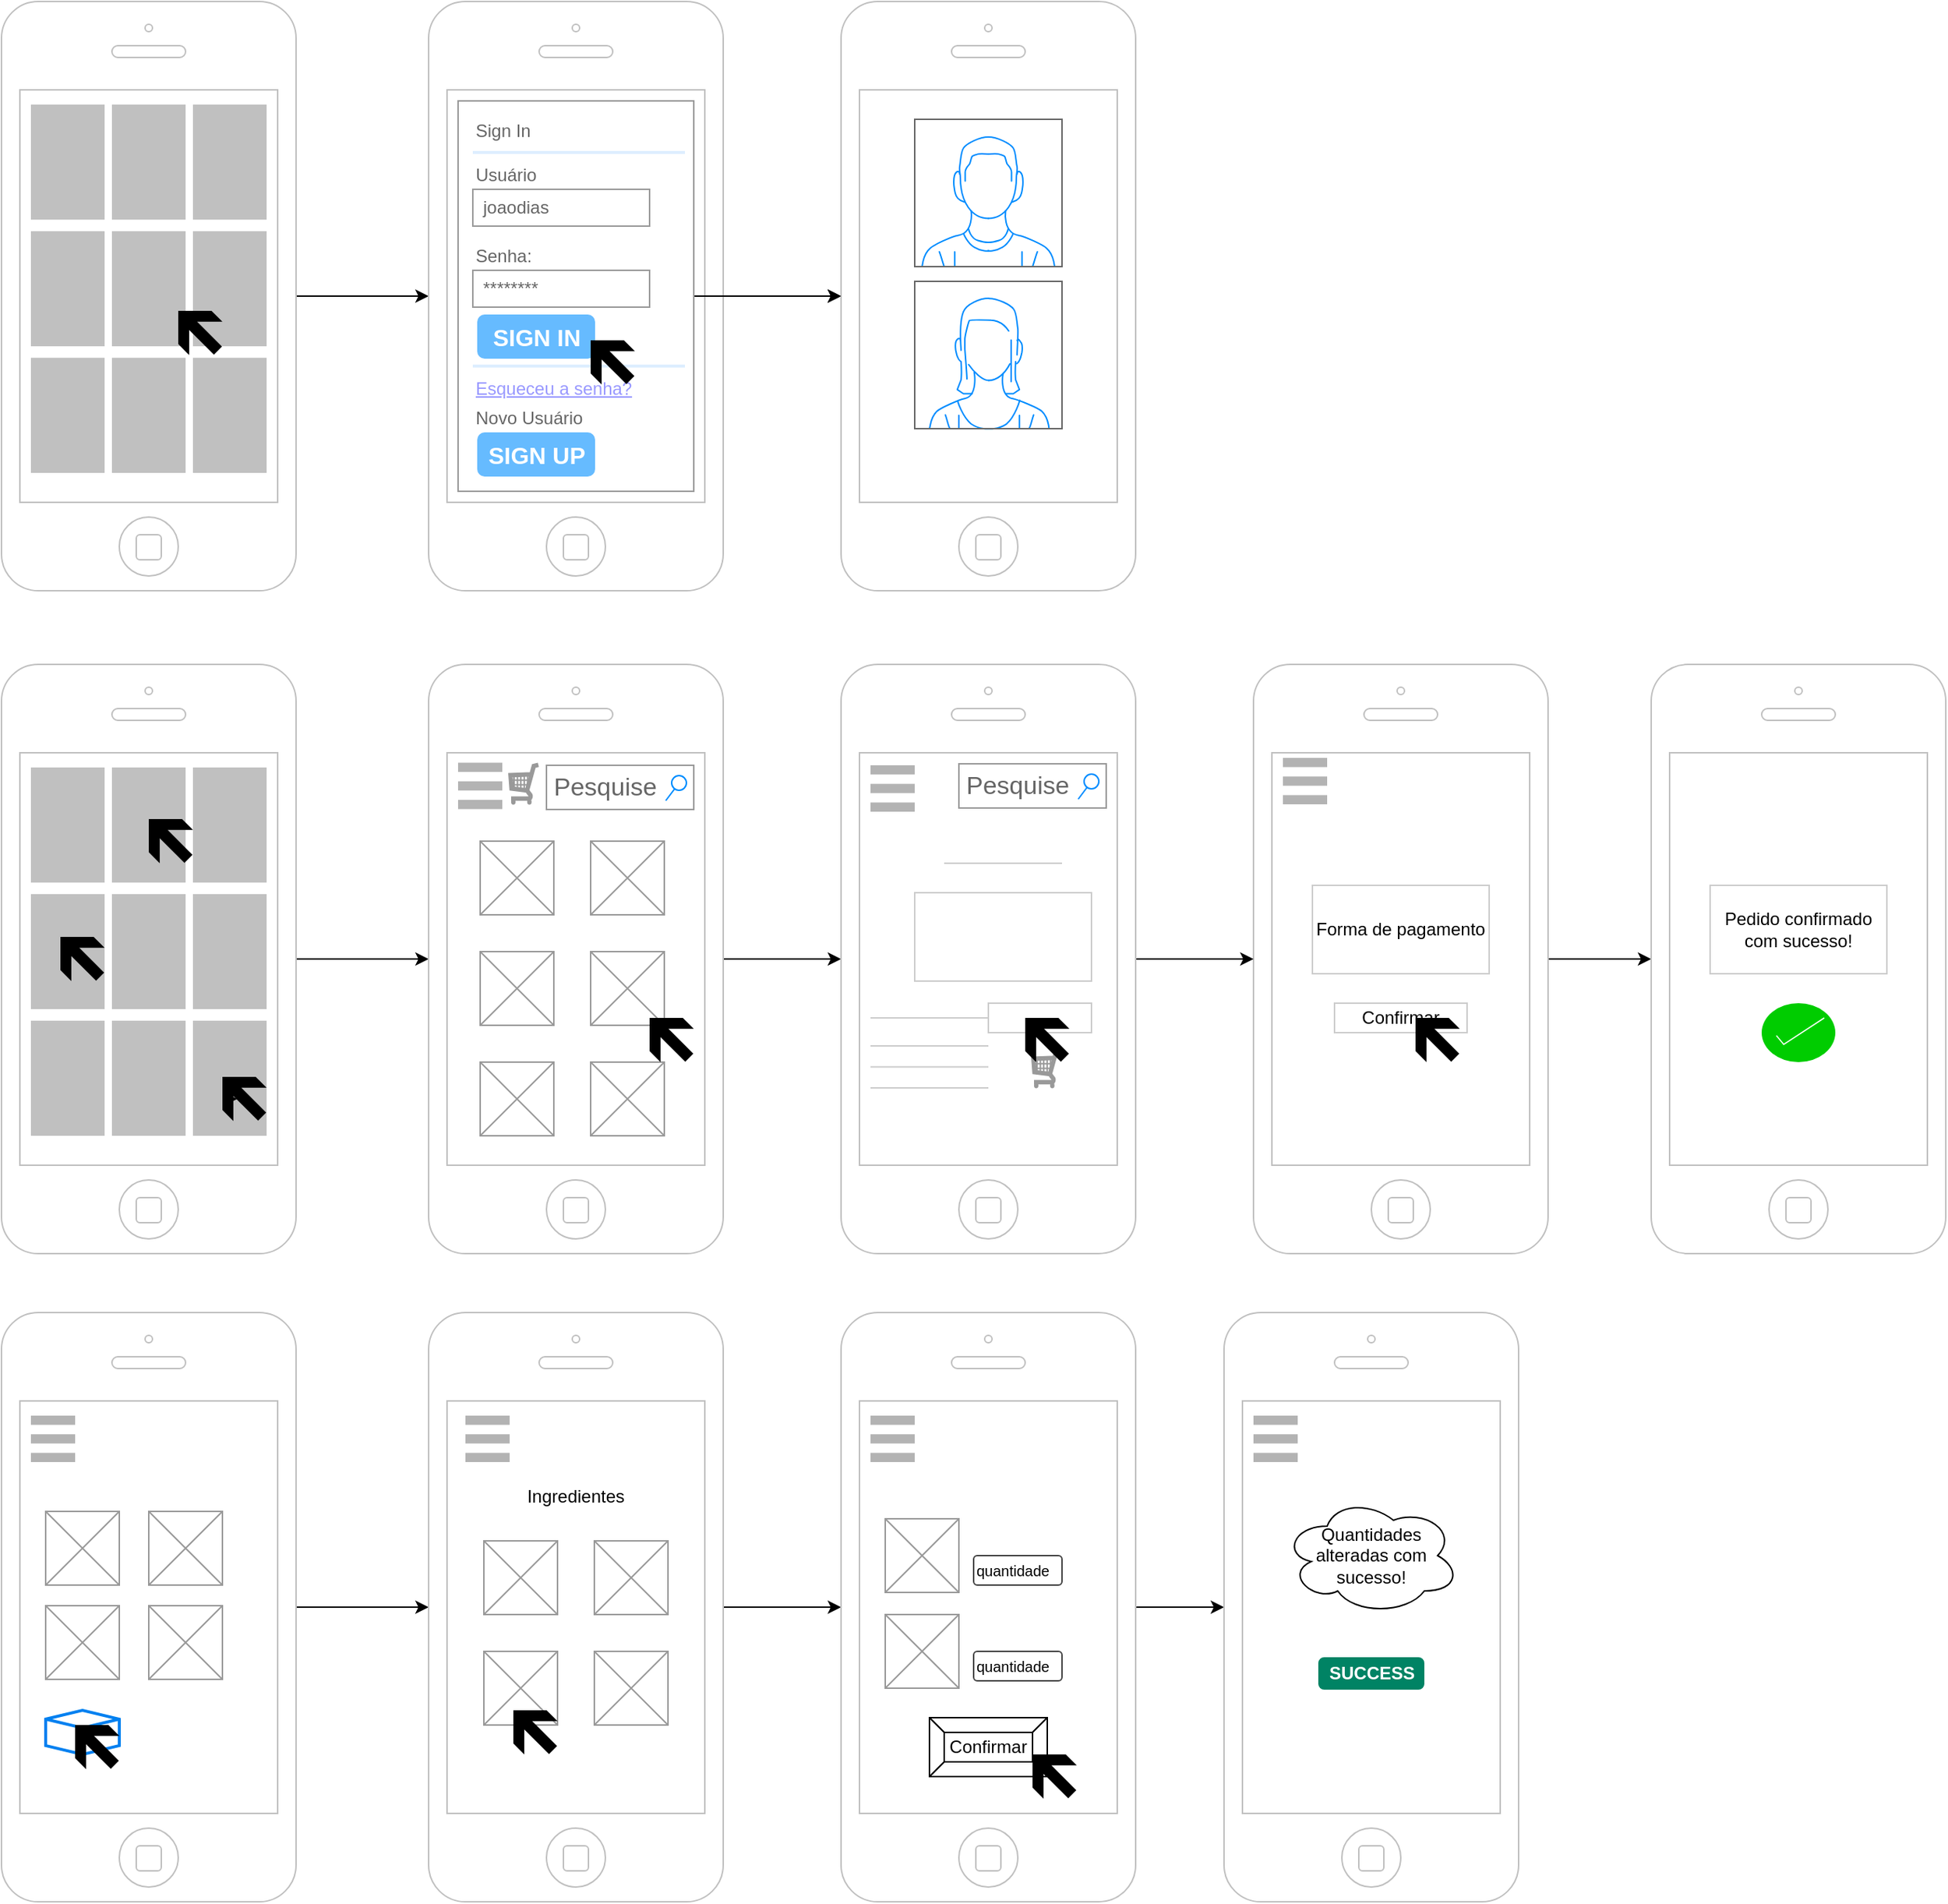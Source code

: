 <mxfile version="24.0.7" type="github">
  <diagram name="Page-1" id="f1b7ffb7-ca1e-a977-7cf5-a751b3c06c05">
    <mxGraphModel dx="1434" dy="718" grid="1" gridSize="10" guides="1" tooltips="1" connect="1" arrows="1" fold="1" page="1" pageScale="1" pageWidth="826" pageHeight="1169" background="none" math="0" shadow="0">
      <root>
        <mxCell id="0" />
        <mxCell id="1" parent="0" />
        <mxCell id="5nIWI93uwM304AsOknxh-139" value="" style="edgeStyle=orthogonalEdgeStyle;rounded=0;orthogonalLoop=1;jettySize=auto;html=1;" edge="1" parent="1" source="5nIWI93uwM304AsOknxh-128" target="5nIWI93uwM304AsOknxh-138">
          <mxGeometry relative="1" as="geometry" />
        </mxCell>
        <mxCell id="5nIWI93uwM304AsOknxh-128" value="" style="html=1;verticalLabelPosition=bottom;labelBackgroundColor=#ffffff;verticalAlign=top;shadow=0;dashed=0;strokeWidth=1;shape=mxgraph.ios7.misc.iphone;strokeColor=#c0c0c0;" vertex="1" parent="1">
          <mxGeometry x="860" y="480" width="200" height="400" as="geometry" />
        </mxCell>
        <mxCell id="5nIWI93uwM304AsOknxh-71" value="" style="edgeStyle=orthogonalEdgeStyle;rounded=0;orthogonalLoop=1;jettySize=auto;html=1;" edge="1" parent="1" source="5nIWI93uwM304AsOknxh-61" target="5nIWI93uwM304AsOknxh-62">
          <mxGeometry relative="1" as="geometry" />
        </mxCell>
        <mxCell id="5nIWI93uwM304AsOknxh-61" value="" style="html=1;verticalLabelPosition=bottom;labelBackgroundColor=#ffffff;verticalAlign=top;shadow=0;dashed=0;strokeWidth=1;shape=mxgraph.ios7.misc.iphone;strokeColor=#c0c0c0;" vertex="1" parent="1">
          <mxGeometry x="10" y="30" width="200" height="400" as="geometry" />
        </mxCell>
        <mxCell id="5nIWI93uwM304AsOknxh-72" value="" style="edgeStyle=orthogonalEdgeStyle;rounded=0;orthogonalLoop=1;jettySize=auto;html=1;" edge="1" parent="1" source="5nIWI93uwM304AsOknxh-62" target="5nIWI93uwM304AsOknxh-63">
          <mxGeometry relative="1" as="geometry" />
        </mxCell>
        <mxCell id="5nIWI93uwM304AsOknxh-62" value="" style="html=1;verticalLabelPosition=bottom;labelBackgroundColor=#ffffff;verticalAlign=top;shadow=0;dashed=0;strokeWidth=1;shape=mxgraph.ios7.misc.iphone;strokeColor=#c0c0c0;" vertex="1" parent="1">
          <mxGeometry x="300" y="30" width="200" height="400" as="geometry" />
        </mxCell>
        <mxCell id="5nIWI93uwM304AsOknxh-63" value="" style="html=1;verticalLabelPosition=bottom;labelBackgroundColor=#ffffff;verticalAlign=top;shadow=0;dashed=0;strokeWidth=1;shape=mxgraph.ios7.misc.iphone;strokeColor=#c0c0c0;" vertex="1" parent="1">
          <mxGeometry x="580" y="30" width="200" height="400" as="geometry" />
        </mxCell>
        <mxCell id="5nIWI93uwM304AsOknxh-69" value="" style="edgeStyle=orthogonalEdgeStyle;rounded=0;orthogonalLoop=1;jettySize=auto;html=1;" edge="1" parent="1" source="5nIWI93uwM304AsOknxh-64" target="5nIWI93uwM304AsOknxh-65">
          <mxGeometry relative="1" as="geometry" />
        </mxCell>
        <mxCell id="5nIWI93uwM304AsOknxh-64" value="" style="html=1;verticalLabelPosition=bottom;labelBackgroundColor=#ffffff;verticalAlign=top;shadow=0;dashed=0;strokeWidth=1;shape=mxgraph.ios7.misc.iphone;strokeColor=#c0c0c0;" vertex="1" parent="1">
          <mxGeometry x="10" y="480" width="200" height="400" as="geometry" />
        </mxCell>
        <mxCell id="5nIWI93uwM304AsOknxh-70" value="" style="edgeStyle=orthogonalEdgeStyle;rounded=0;orthogonalLoop=1;jettySize=auto;html=1;" edge="1" parent="1" source="5nIWI93uwM304AsOknxh-65" target="5nIWI93uwM304AsOknxh-66">
          <mxGeometry relative="1" as="geometry" />
        </mxCell>
        <mxCell id="5nIWI93uwM304AsOknxh-65" value="" style="html=1;verticalLabelPosition=bottom;labelBackgroundColor=#ffffff;verticalAlign=top;shadow=0;dashed=0;strokeWidth=1;shape=mxgraph.ios7.misc.iphone;strokeColor=#c0c0c0;" vertex="1" parent="1">
          <mxGeometry x="300" y="480" width="200" height="400" as="geometry" />
        </mxCell>
        <mxCell id="5nIWI93uwM304AsOknxh-129" value="" style="edgeStyle=orthogonalEdgeStyle;rounded=0;orthogonalLoop=1;jettySize=auto;html=1;" edge="1" parent="1" source="5nIWI93uwM304AsOknxh-66" target="5nIWI93uwM304AsOknxh-128">
          <mxGeometry relative="1" as="geometry" />
        </mxCell>
        <mxCell id="5nIWI93uwM304AsOknxh-66" value="" style="html=1;verticalLabelPosition=bottom;labelBackgroundColor=#ffffff;verticalAlign=top;shadow=0;dashed=0;strokeWidth=1;shape=mxgraph.ios7.misc.iphone;strokeColor=#c0c0c0;" vertex="1" parent="1">
          <mxGeometry x="580" y="480" width="200" height="400" as="geometry" />
        </mxCell>
        <mxCell id="5nIWI93uwM304AsOknxh-67" value="" style="html=1;verticalLabelPosition=bottom;labelBackgroundColor=#ffffff;verticalAlign=top;shadow=0;dashed=0;strokeWidth=1;shape=mxgraph.ios7ui.iconGrid;fillColor=#c0c0c0;gridSize=3,3;" vertex="1" parent="1">
          <mxGeometry x="30" y="100" width="160" height="250" as="geometry" />
        </mxCell>
        <mxCell id="5nIWI93uwM304AsOknxh-68" value="" style="html=1;verticalLabelPosition=bottom;labelBackgroundColor=#ffffff;verticalAlign=top;shadow=0;dashed=0;strokeWidth=1;shape=mxgraph.ios7ui.iconGrid;fillColor=#c0c0c0;gridSize=3,3;" vertex="1" parent="1">
          <mxGeometry x="30" y="550" width="160" height="250" as="geometry" />
        </mxCell>
        <mxCell id="5nIWI93uwM304AsOknxh-88" value="" style="edgeStyle=orthogonalEdgeStyle;rounded=0;orthogonalLoop=1;jettySize=auto;html=1;" edge="1" parent="1" source="5nIWI93uwM304AsOknxh-76" target="5nIWI93uwM304AsOknxh-63">
          <mxGeometry relative="1" as="geometry" />
        </mxCell>
        <mxCell id="5nIWI93uwM304AsOknxh-76" value="" style="strokeWidth=1;shadow=0;dashed=0;align=center;html=1;shape=mxgraph.mockup.forms.rrect;rSize=0;strokeColor=#999999;fillColor=#ffffff;" vertex="1" parent="1">
          <mxGeometry x="320" y="97.5" width="160" height="265" as="geometry" />
        </mxCell>
        <mxCell id="5nIWI93uwM304AsOknxh-77" value="Sign In" style="strokeWidth=1;shadow=0;dashed=0;align=center;html=1;shape=mxgraph.mockup.forms.anchor;fontSize=12;fontColor=#666666;align=left;resizeWidth=1;spacingLeft=0;" vertex="1" parent="5nIWI93uwM304AsOknxh-76">
          <mxGeometry width="80" height="20" relative="1" as="geometry">
            <mxPoint x="10" y="10" as="offset" />
          </mxGeometry>
        </mxCell>
        <mxCell id="5nIWI93uwM304AsOknxh-78" value="" style="shape=line;strokeColor=#ddeeff;strokeWidth=2;html=1;resizeWidth=1;" vertex="1" parent="5nIWI93uwM304AsOknxh-76">
          <mxGeometry width="144.0" height="10" relative="1" as="geometry">
            <mxPoint x="10" y="30" as="offset" />
          </mxGeometry>
        </mxCell>
        <mxCell id="5nIWI93uwM304AsOknxh-79" value="Usuário" style="strokeWidth=1;shadow=0;dashed=0;align=center;html=1;shape=mxgraph.mockup.forms.anchor;fontSize=12;fontColor=#666666;align=left;resizeWidth=1;spacingLeft=0;" vertex="1" parent="5nIWI93uwM304AsOknxh-76">
          <mxGeometry width="80" height="20" relative="1" as="geometry">
            <mxPoint x="10" y="40" as="offset" />
          </mxGeometry>
        </mxCell>
        <mxCell id="5nIWI93uwM304AsOknxh-80" value="joaodias" style="strokeWidth=1;shadow=0;dashed=0;align=center;html=1;shape=mxgraph.mockup.forms.rrect;rSize=0;strokeColor=#999999;fontColor=#666666;align=left;spacingLeft=5;resizeWidth=1;" vertex="1" parent="5nIWI93uwM304AsOknxh-76">
          <mxGeometry width="120" height="25" relative="1" as="geometry">
            <mxPoint x="10" y="60" as="offset" />
          </mxGeometry>
        </mxCell>
        <mxCell id="5nIWI93uwM304AsOknxh-81" value="Senha:" style="strokeWidth=1;shadow=0;dashed=0;align=center;html=1;shape=mxgraph.mockup.forms.anchor;fontSize=12;fontColor=#666666;align=left;resizeWidth=1;spacingLeft=0;" vertex="1" parent="5nIWI93uwM304AsOknxh-76">
          <mxGeometry width="80" height="20" relative="1" as="geometry">
            <mxPoint x="10" y="95" as="offset" />
          </mxGeometry>
        </mxCell>
        <mxCell id="5nIWI93uwM304AsOknxh-82" value="********" style="strokeWidth=1;shadow=0;dashed=0;align=center;html=1;shape=mxgraph.mockup.forms.rrect;rSize=0;strokeColor=#999999;fontColor=#666666;align=left;spacingLeft=5;resizeWidth=1;" vertex="1" parent="5nIWI93uwM304AsOknxh-76">
          <mxGeometry width="120" height="25" relative="1" as="geometry">
            <mxPoint x="10" y="115" as="offset" />
          </mxGeometry>
        </mxCell>
        <mxCell id="5nIWI93uwM304AsOknxh-83" value="SIGN IN" style="strokeWidth=1;shadow=0;dashed=0;align=center;html=1;shape=mxgraph.mockup.forms.rrect;rSize=5;strokeColor=none;fontColor=#ffffff;fillColor=#66bbff;fontSize=16;fontStyle=1;" vertex="1" parent="5nIWI93uwM304AsOknxh-76">
          <mxGeometry y="1" width="80" height="30" relative="1" as="geometry">
            <mxPoint x="13" y="-120" as="offset" />
          </mxGeometry>
        </mxCell>
        <mxCell id="5nIWI93uwM304AsOknxh-84" value="Esqueceu a senha?" style="strokeWidth=1;shadow=0;dashed=0;align=center;html=1;shape=mxgraph.mockup.forms.anchor;fontSize=12;fontColor=#9999ff;align=left;spacingLeft=0;fontStyle=4;resizeWidth=1;" vertex="1" parent="5nIWI93uwM304AsOknxh-76">
          <mxGeometry y="1" width="120" height="20" relative="1" as="geometry">
            <mxPoint x="10" y="-80" as="offset" />
          </mxGeometry>
        </mxCell>
        <mxCell id="5nIWI93uwM304AsOknxh-85" value="" style="shape=line;strokeColor=#ddeeff;strokeWidth=2;html=1;resizeWidth=1;" vertex="1" parent="5nIWI93uwM304AsOknxh-76">
          <mxGeometry y="1" width="144.0" height="10" relative="1" as="geometry">
            <mxPoint x="10" y="-90" as="offset" />
          </mxGeometry>
        </mxCell>
        <mxCell id="5nIWI93uwM304AsOknxh-86" value="Novo Usuário" style="strokeWidth=1;shadow=0;dashed=0;align=center;html=1;shape=mxgraph.mockup.forms.anchor;fontSize=12;fontColor=#666666;align=left;spacingLeft=0;resizeWidth=1;" vertex="1" parent="5nIWI93uwM304AsOknxh-76">
          <mxGeometry y="1" width="120" height="20" relative="1" as="geometry">
            <mxPoint x="10" y="-60" as="offset" />
          </mxGeometry>
        </mxCell>
        <mxCell id="5nIWI93uwM304AsOknxh-87" value="SIGN UP" style="strokeWidth=1;shadow=0;dashed=0;align=center;html=1;shape=mxgraph.mockup.forms.rrect;rSize=5;strokeColor=none;fontColor=#ffffff;fillColor=#66bbff;fontSize=16;fontStyle=1;" vertex="1" parent="5nIWI93uwM304AsOknxh-76">
          <mxGeometry y="1" width="80" height="30" relative="1" as="geometry">
            <mxPoint x="13" y="-40" as="offset" />
          </mxGeometry>
        </mxCell>
        <mxCell id="5nIWI93uwM304AsOknxh-73" value="" style="shape=mxgraph.signs.travel.arrow_nw;html=1;pointerEvents=1;fillColor=#000000;strokeColor=none;verticalLabelPosition=bottom;verticalAlign=top;align=center;sketch=0;" vertex="1" parent="5nIWI93uwM304AsOknxh-76">
          <mxGeometry x="90" y="162.5" width="30" height="30" as="geometry" />
        </mxCell>
        <mxCell id="5nIWI93uwM304AsOknxh-89" value="" style="verticalLabelPosition=bottom;shadow=0;dashed=0;align=center;html=1;verticalAlign=top;strokeWidth=1;shape=mxgraph.mockup.containers.userMale;strokeColor=#666666;strokeColor2=#008cff;" vertex="1" parent="1">
          <mxGeometry x="630" y="110" width="100" height="100" as="geometry" />
        </mxCell>
        <mxCell id="5nIWI93uwM304AsOknxh-90" value="" style="verticalLabelPosition=bottom;shadow=0;dashed=0;align=center;html=1;verticalAlign=top;strokeWidth=1;shape=mxgraph.mockup.containers.userFemale;strokeColor=#666666;strokeColor2=#008cff;" vertex="1" parent="1">
          <mxGeometry x="630" y="220" width="100" height="100" as="geometry" />
        </mxCell>
        <mxCell id="5nIWI93uwM304AsOknxh-91" value="" style="shape=mxgraph.signs.travel.arrow_nw;html=1;pointerEvents=1;fillColor=#000000;strokeColor=none;verticalLabelPosition=bottom;verticalAlign=top;align=center;sketch=0;" vertex="1" parent="1">
          <mxGeometry x="160" y="760" width="30" height="30" as="geometry" />
        </mxCell>
        <mxCell id="5nIWI93uwM304AsOknxh-92" value="" style="shape=mxgraph.signs.travel.arrow_nw;html=1;pointerEvents=1;fillColor=#000000;strokeColor=none;verticalLabelPosition=bottom;verticalAlign=top;align=center;sketch=0;" vertex="1" parent="1">
          <mxGeometry x="130" y="240" width="30" height="30" as="geometry" />
        </mxCell>
        <mxCell id="5nIWI93uwM304AsOknxh-93" value="" style="verticalLabelPosition=bottom;shadow=0;dashed=0;align=center;html=1;verticalAlign=top;strokeWidth=1;shape=mxgraph.mockup.misc.shoppingCart;strokeColor=#999999;" vertex="1" parent="1">
          <mxGeometry x="355" y="547.5" width="20" height="27.5" as="geometry" />
        </mxCell>
        <mxCell id="5nIWI93uwM304AsOknxh-94" value="Pesquise" style="strokeWidth=1;shadow=0;dashed=0;align=center;html=1;shape=mxgraph.mockup.forms.searchBox;strokeColor=#999999;mainText=;strokeColor2=#008cff;fontColor=#666666;fontSize=17;align=left;spacingLeft=3;whiteSpace=wrap;" vertex="1" parent="1">
          <mxGeometry x="380" y="548.5" width="100" height="30" as="geometry" />
        </mxCell>
        <mxCell id="5nIWI93uwM304AsOknxh-95" value="" style="html=1;verticalLabelPosition=bottom;labelBackgroundColor=#ffffff;verticalAlign=top;shadow=0;dashed=0;strokeWidth=2;shape=mxgraph.ios7.misc.options;fillColor=#B3B3B3;sketch=0;" vertex="1" parent="1">
          <mxGeometry x="320" y="546.75" width="30" height="31.5" as="geometry" />
        </mxCell>
        <mxCell id="5nIWI93uwM304AsOknxh-97" value="" style="shape=mxgraph.signs.travel.arrow_nw;html=1;pointerEvents=1;fillColor=#000000;strokeColor=none;verticalLabelPosition=bottom;verticalAlign=top;align=center;sketch=0;" vertex="1" parent="1">
          <mxGeometry x="50" y="665" width="30" height="30" as="geometry" />
        </mxCell>
        <mxCell id="5nIWI93uwM304AsOknxh-98" value="" style="shape=mxgraph.signs.travel.arrow_nw;html=1;pointerEvents=1;fillColor=#000000;strokeColor=none;verticalLabelPosition=bottom;verticalAlign=top;align=center;sketch=0;" vertex="1" parent="1">
          <mxGeometry x="110" y="585" width="30" height="30" as="geometry" />
        </mxCell>
        <mxCell id="5nIWI93uwM304AsOknxh-100" style="edgeStyle=orthogonalEdgeStyle;rounded=0;orthogonalLoop=1;jettySize=auto;html=1;exitX=0;exitY=0.5;exitDx=0;exitDy=0;exitPerimeter=0;entryX=0.333;entryY=0.5;entryDx=0;entryDy=0;entryPerimeter=0;" edge="1" parent="1" source="5nIWI93uwM304AsOknxh-91" target="5nIWI93uwM304AsOknxh-91">
          <mxGeometry relative="1" as="geometry" />
        </mxCell>
        <mxCell id="5nIWI93uwM304AsOknxh-102" value="Pesquise" style="strokeWidth=1;shadow=0;dashed=0;align=center;html=1;shape=mxgraph.mockup.forms.searchBox;strokeColor=#999999;mainText=;strokeColor2=#008cff;fontColor=#666666;fontSize=17;align=left;spacingLeft=3;whiteSpace=wrap;" vertex="1" parent="1">
          <mxGeometry x="660" y="547.5" width="100" height="30" as="geometry" />
        </mxCell>
        <mxCell id="5nIWI93uwM304AsOknxh-104" value="" style="html=1;verticalLabelPosition=bottom;labelBackgroundColor=#ffffff;verticalAlign=top;shadow=0;dashed=0;strokeWidth=2;shape=mxgraph.ios7.misc.options;fillColor=#B3B3B3;sketch=0;" vertex="1" parent="1">
          <mxGeometry x="880" y="543.5" width="30" height="31.5" as="geometry" />
        </mxCell>
        <mxCell id="5nIWI93uwM304AsOknxh-106" value="" style="verticalLabelPosition=bottom;shadow=0;dashed=0;align=center;html=1;verticalAlign=top;strokeWidth=1;shape=mxgraph.mockup.graphics.simpleIcon;strokeColor=#999999;fillColor=#ffffff;" vertex="1" parent="1">
          <mxGeometry x="335" y="600" width="50" height="50" as="geometry" />
        </mxCell>
        <mxCell id="5nIWI93uwM304AsOknxh-107" value="" style="verticalLabelPosition=bottom;shadow=0;dashed=0;align=center;html=1;verticalAlign=top;strokeWidth=1;shape=mxgraph.mockup.graphics.simpleIcon;strokeColor=#999999;fillColor=#ffffff;" vertex="1" parent="1">
          <mxGeometry x="410" y="600" width="50" height="50" as="geometry" />
        </mxCell>
        <mxCell id="5nIWI93uwM304AsOknxh-109" value="" style="verticalLabelPosition=bottom;shadow=0;dashed=0;align=center;html=1;verticalAlign=top;strokeWidth=1;shape=mxgraph.mockup.graphics.simpleIcon;strokeColor=#999999;fillColor=#ffffff;" vertex="1" parent="1">
          <mxGeometry x="335" y="675" width="50" height="50" as="geometry" />
        </mxCell>
        <mxCell id="5nIWI93uwM304AsOknxh-110" value="" style="verticalLabelPosition=bottom;shadow=0;dashed=0;align=center;html=1;verticalAlign=top;strokeWidth=1;shape=mxgraph.mockup.graphics.simpleIcon;strokeColor=#999999;fillColor=#ffffff;" vertex="1" parent="1">
          <mxGeometry x="410" y="675" width="50" height="50" as="geometry" />
        </mxCell>
        <mxCell id="5nIWI93uwM304AsOknxh-112" value="" style="verticalLabelPosition=bottom;shadow=0;dashed=0;align=center;html=1;verticalAlign=top;strokeWidth=1;shape=mxgraph.mockup.graphics.simpleIcon;strokeColor=#999999;fillColor=#ffffff;" vertex="1" parent="1">
          <mxGeometry x="335" y="750" width="50" height="50" as="geometry" />
        </mxCell>
        <mxCell id="5nIWI93uwM304AsOknxh-113" value="" style="verticalLabelPosition=bottom;shadow=0;dashed=0;align=center;html=1;verticalAlign=top;strokeWidth=1;shape=mxgraph.mockup.graphics.simpleIcon;strokeColor=#999999;fillColor=#ffffff;" vertex="1" parent="1">
          <mxGeometry x="410" y="750" width="50" height="50" as="geometry" />
        </mxCell>
        <mxCell id="5nIWI93uwM304AsOknxh-101" value="" style="shape=mxgraph.signs.travel.arrow_nw;html=1;pointerEvents=1;fillColor=#000000;strokeColor=none;verticalLabelPosition=bottom;verticalAlign=top;align=center;sketch=0;" vertex="1" parent="1">
          <mxGeometry x="450" y="720" width="30" height="30" as="geometry" />
        </mxCell>
        <mxCell id="5nIWI93uwM304AsOknxh-117" value="" style="verticalLabelPosition=bottom;shadow=0;dashed=0;align=center;html=1;verticalAlign=top;strokeWidth=1;shape=mxgraph.mockup.misc.shoppingCart;strokeColor=#999999;" vertex="1" parent="1">
          <mxGeometry x="710" y="740" width="20" height="27.5" as="geometry" />
        </mxCell>
        <mxCell id="5nIWI93uwM304AsOknxh-118" value="Confirmar" style="rounded=0;whiteSpace=wrap;html=1;fontColor=#000000;strokeColor=#CCCCCC;" vertex="1" parent="1">
          <mxGeometry x="915" y="710" width="90" height="20" as="geometry" />
        </mxCell>
        <mxCell id="5nIWI93uwM304AsOknxh-119" value="" style="rounded=0;whiteSpace=wrap;html=1;fontColor=#CCCCCC;strokeColor=#CCCCCC;" vertex="1" parent="1">
          <mxGeometry x="680" y="710" width="70" height="20" as="geometry" />
        </mxCell>
        <mxCell id="5nIWI93uwM304AsOknxh-122" value="" style="edgeStyle=orthogonalEdgeStyle;rounded=0;orthogonalLoop=1;jettySize=auto;html=1;endArrow=none;endFill=0;strokeColor=#CCCCCC;" edge="1" parent="1">
          <mxGeometry relative="1" as="geometry">
            <mxPoint x="600" y="720" as="sourcePoint" />
            <mxPoint x="680" y="720" as="targetPoint" />
          </mxGeometry>
        </mxCell>
        <mxCell id="5nIWI93uwM304AsOknxh-123" value="" style="edgeStyle=orthogonalEdgeStyle;rounded=0;orthogonalLoop=1;jettySize=auto;html=1;endArrow=none;endFill=0;strokeColor=#CCCCCC;" edge="1" parent="1">
          <mxGeometry relative="1" as="geometry">
            <mxPoint x="600" y="739" as="sourcePoint" />
            <mxPoint x="680" y="739" as="targetPoint" />
          </mxGeometry>
        </mxCell>
        <mxCell id="5nIWI93uwM304AsOknxh-124" value="" style="edgeStyle=orthogonalEdgeStyle;rounded=0;orthogonalLoop=1;jettySize=auto;html=1;endArrow=none;endFill=0;strokeColor=#CCCCCC;" edge="1" parent="1">
          <mxGeometry relative="1" as="geometry">
            <mxPoint x="650" y="615" as="sourcePoint" />
            <mxPoint x="730" y="615" as="targetPoint" />
          </mxGeometry>
        </mxCell>
        <mxCell id="5nIWI93uwM304AsOknxh-125" value="" style="edgeStyle=orthogonalEdgeStyle;rounded=0;orthogonalLoop=1;jettySize=auto;html=1;endArrow=none;endFill=0;strokeColor=#CCCCCC;" edge="1" parent="1">
          <mxGeometry relative="1" as="geometry">
            <mxPoint x="600" y="753.25" as="sourcePoint" />
            <mxPoint x="680" y="753.25" as="targetPoint" />
          </mxGeometry>
        </mxCell>
        <mxCell id="5nIWI93uwM304AsOknxh-126" value="" style="edgeStyle=orthogonalEdgeStyle;rounded=0;orthogonalLoop=1;jettySize=auto;html=1;endArrow=none;endFill=0;strokeColor=#CCCCCC;" edge="1" parent="1">
          <mxGeometry relative="1" as="geometry">
            <mxPoint x="600" y="767.5" as="sourcePoint" />
            <mxPoint x="680" y="767.5" as="targetPoint" />
          </mxGeometry>
        </mxCell>
        <mxCell id="5nIWI93uwM304AsOknxh-131" value="Forma de pagamento" style="rounded=0;whiteSpace=wrap;html=1;fontColor=#000000;strokeColor=#CCCCCC;" vertex="1" parent="1">
          <mxGeometry x="900" y="630" width="120" height="60" as="geometry" />
        </mxCell>
        <mxCell id="5nIWI93uwM304AsOknxh-132" value="" style="rounded=0;whiteSpace=wrap;html=1;fontColor=#CCCCCC;strokeColor=#CCCCCC;" vertex="1" parent="1">
          <mxGeometry x="630" y="635" width="120" height="60" as="geometry" />
        </mxCell>
        <mxCell id="5nIWI93uwM304AsOknxh-134" value="" style="shape=mxgraph.signs.travel.arrow_nw;html=1;pointerEvents=1;fillColor=#000000;strokeColor=none;verticalLabelPosition=bottom;verticalAlign=top;align=center;sketch=0;" vertex="1" parent="1">
          <mxGeometry x="705" y="720" width="30" height="30" as="geometry" />
        </mxCell>
        <mxCell id="5nIWI93uwM304AsOknxh-135" value="" style="shape=mxgraph.signs.travel.arrow_nw;html=1;pointerEvents=1;fillColor=#000000;strokeColor=none;verticalLabelPosition=bottom;verticalAlign=top;align=center;sketch=0;" vertex="1" parent="1">
          <mxGeometry x="970" y="720" width="30" height="30" as="geometry" />
        </mxCell>
        <mxCell id="5nIWI93uwM304AsOknxh-136" value="" style="html=1;verticalLabelPosition=bottom;labelBackgroundColor=#ffffff;verticalAlign=top;shadow=0;dashed=0;strokeWidth=2;shape=mxgraph.ios7.misc.options;fillColor=#B3B3B3;sketch=0;" vertex="1" parent="1">
          <mxGeometry x="600" y="548.5" width="30" height="31.5" as="geometry" />
        </mxCell>
        <mxCell id="5nIWI93uwM304AsOknxh-138" value="" style="html=1;verticalLabelPosition=bottom;labelBackgroundColor=#ffffff;verticalAlign=top;shadow=0;dashed=0;strokeWidth=1;shape=mxgraph.ios7.misc.iphone;strokeColor=#c0c0c0;" vertex="1" parent="1">
          <mxGeometry x="1130" y="480" width="200" height="400" as="geometry" />
        </mxCell>
        <mxCell id="5nIWI93uwM304AsOknxh-140" value="Pedido confirmado com sucesso!" style="rounded=0;whiteSpace=wrap;html=1;fontColor=#000000;strokeColor=#CCCCCC;" vertex="1" parent="1">
          <mxGeometry x="1170" y="630" width="120" height="60" as="geometry" />
        </mxCell>
        <mxCell id="5nIWI93uwM304AsOknxh-141" value="" style="html=1;verticalLabelPosition=bottom;labelBackgroundColor=#ffffff;verticalAlign=top;shadow=0;dashed=0;strokeWidth=2;shape=mxgraph.ios7.misc.select;fillColor=#00CC00;strokeColor=#ffffff;sketch=0;" vertex="1" parent="1">
          <mxGeometry x="1205" y="710" width="50" height="40" as="geometry" />
        </mxCell>
        <mxCell id="5nIWI93uwM304AsOknxh-179" style="edgeStyle=orthogonalEdgeStyle;rounded=0;orthogonalLoop=1;jettySize=auto;html=1;" edge="1" parent="1" source="5nIWI93uwM304AsOknxh-142" target="5nIWI93uwM304AsOknxh-158">
          <mxGeometry relative="1" as="geometry" />
        </mxCell>
        <mxCell id="5nIWI93uwM304AsOknxh-142" value="" style="html=1;verticalLabelPosition=bottom;labelBackgroundColor=#ffffff;verticalAlign=top;shadow=0;dashed=0;strokeWidth=1;shape=mxgraph.ios7.misc.iphone;strokeColor=#c0c0c0;" vertex="1" parent="1">
          <mxGeometry x="10" y="920" width="200" height="400" as="geometry" />
        </mxCell>
        <mxCell id="5nIWI93uwM304AsOknxh-144" value="" style="html=1;verticalLabelPosition=bottom;labelBackgroundColor=#ffffff;verticalAlign=top;shadow=0;dashed=0;strokeWidth=2;shape=mxgraph.ios7.misc.options;fillColor=#B3B3B3;sketch=0;" vertex="1" parent="1">
          <mxGeometry x="30" y="990" width="30" height="31.5" as="geometry" />
        </mxCell>
        <mxCell id="5nIWI93uwM304AsOknxh-146" value="" style="verticalLabelPosition=bottom;shadow=0;dashed=0;align=center;html=1;verticalAlign=top;strokeWidth=1;shape=mxgraph.mockup.graphics.simpleIcon;strokeColor=#999999;fillColor=#ffffff;" vertex="1" parent="1">
          <mxGeometry x="40" y="1055" width="50" height="50" as="geometry" />
        </mxCell>
        <mxCell id="5nIWI93uwM304AsOknxh-147" value="" style="verticalLabelPosition=bottom;shadow=0;dashed=0;align=center;html=1;verticalAlign=top;strokeWidth=1;shape=mxgraph.mockup.graphics.simpleIcon;strokeColor=#999999;fillColor=#ffffff;" vertex="1" parent="1">
          <mxGeometry x="40" y="1119" width="50" height="50" as="geometry" />
        </mxCell>
        <mxCell id="5nIWI93uwM304AsOknxh-149" value="" style="verticalLabelPosition=bottom;shadow=0;dashed=0;align=center;html=1;verticalAlign=top;strokeWidth=1;shape=mxgraph.mockup.graphics.simpleIcon;strokeColor=#999999;fillColor=#ffffff;" vertex="1" parent="1">
          <mxGeometry x="110" y="1055" width="50" height="50" as="geometry" />
        </mxCell>
        <mxCell id="5nIWI93uwM304AsOknxh-150" value="" style="verticalLabelPosition=bottom;shadow=0;dashed=0;align=center;html=1;verticalAlign=top;strokeWidth=1;shape=mxgraph.mockup.graphics.simpleIcon;strokeColor=#999999;fillColor=#ffffff;" vertex="1" parent="1">
          <mxGeometry x="110" y="1119" width="50" height="50" as="geometry" />
        </mxCell>
        <mxCell id="5nIWI93uwM304AsOknxh-156" value="" style="html=1;verticalLabelPosition=bottom;align=center;labelBackgroundColor=#ffffff;verticalAlign=top;strokeWidth=2;strokeColor=#0080F0;shadow=0;dashed=0;shape=mxgraph.ios7.icons.cube;" vertex="1" parent="1">
          <mxGeometry x="40" y="1190" width="50" height="30" as="geometry" />
        </mxCell>
        <mxCell id="5nIWI93uwM304AsOknxh-157" value="" style="shape=mxgraph.signs.travel.arrow_nw;html=1;pointerEvents=1;fillColor=#000000;strokeColor=none;verticalLabelPosition=bottom;verticalAlign=top;align=center;sketch=0;" vertex="1" parent="1">
          <mxGeometry x="60" y="1200" width="30" height="30" as="geometry" />
        </mxCell>
        <mxCell id="5nIWI93uwM304AsOknxh-188" value="" style="edgeStyle=orthogonalEdgeStyle;rounded=0;orthogonalLoop=1;jettySize=auto;html=1;" edge="1" parent="1" source="5nIWI93uwM304AsOknxh-158" target="5nIWI93uwM304AsOknxh-180">
          <mxGeometry relative="1" as="geometry" />
        </mxCell>
        <mxCell id="5nIWI93uwM304AsOknxh-158" value="" style="html=1;verticalLabelPosition=bottom;labelBackgroundColor=#ffffff;verticalAlign=top;shadow=0;dashed=0;strokeWidth=1;shape=mxgraph.ios7.misc.iphone;strokeColor=#c0c0c0;" vertex="1" parent="1">
          <mxGeometry x="300" y="920" width="200" height="400" as="geometry" />
        </mxCell>
        <mxCell id="5nIWI93uwM304AsOknxh-159" value="" style="html=1;verticalLabelPosition=bottom;labelBackgroundColor=#ffffff;verticalAlign=top;shadow=0;dashed=0;strokeWidth=2;shape=mxgraph.ios7.misc.options;fillColor=#B3B3B3;sketch=0;" vertex="1" parent="1">
          <mxGeometry x="325" y="990" width="30" height="31.5" as="geometry" />
        </mxCell>
        <mxCell id="5nIWI93uwM304AsOknxh-160" value="" style="verticalLabelPosition=bottom;shadow=0;dashed=0;align=center;html=1;verticalAlign=top;strokeWidth=1;shape=mxgraph.mockup.graphics.simpleIcon;strokeColor=#999999;fillColor=#ffffff;" vertex="1" parent="1">
          <mxGeometry x="337.5" y="1075" width="50" height="50" as="geometry" />
        </mxCell>
        <mxCell id="5nIWI93uwM304AsOknxh-161" value="" style="verticalLabelPosition=bottom;shadow=0;dashed=0;align=center;html=1;verticalAlign=top;strokeWidth=1;shape=mxgraph.mockup.graphics.simpleIcon;strokeColor=#999999;fillColor=#ffffff;" vertex="1" parent="1">
          <mxGeometry x="412.5" y="1075" width="50" height="50" as="geometry" />
        </mxCell>
        <mxCell id="5nIWI93uwM304AsOknxh-163" value="" style="verticalLabelPosition=bottom;shadow=0;dashed=0;align=center;html=1;verticalAlign=top;strokeWidth=1;shape=mxgraph.mockup.graphics.simpleIcon;strokeColor=#999999;fillColor=#ffffff;" vertex="1" parent="1">
          <mxGeometry x="337.5" y="1150" width="50" height="50" as="geometry" />
        </mxCell>
        <mxCell id="5nIWI93uwM304AsOknxh-164" value="" style="verticalLabelPosition=bottom;shadow=0;dashed=0;align=center;html=1;verticalAlign=top;strokeWidth=1;shape=mxgraph.mockup.graphics.simpleIcon;strokeColor=#999999;fillColor=#ffffff;" vertex="1" parent="1">
          <mxGeometry x="412.5" y="1150" width="50" height="50" as="geometry" />
        </mxCell>
        <mxCell id="5nIWI93uwM304AsOknxh-171" value="&lt;font&gt;Ingredientes&lt;/font&gt;" style="text;html=1;align=center;verticalAlign=middle;whiteSpace=wrap;rounded=0;fontColor=default;" vertex="1" parent="1">
          <mxGeometry x="355" y="1030" width="90" height="30" as="geometry" />
        </mxCell>
        <mxCell id="5nIWI93uwM304AsOknxh-173" value="" style="shape=mxgraph.signs.travel.arrow_nw;html=1;pointerEvents=1;fillColor=#000000;strokeColor=none;verticalLabelPosition=bottom;verticalAlign=top;align=center;sketch=0;" vertex="1" parent="1">
          <mxGeometry x="357.5" y="1190" width="30" height="30" as="geometry" />
        </mxCell>
        <mxCell id="5nIWI93uwM304AsOknxh-215" value="" style="edgeStyle=orthogonalEdgeStyle;rounded=0;orthogonalLoop=1;jettySize=auto;html=1;" edge="1" parent="1" source="5nIWI93uwM304AsOknxh-180" target="5nIWI93uwM304AsOknxh-214">
          <mxGeometry relative="1" as="geometry" />
        </mxCell>
        <mxCell id="5nIWI93uwM304AsOknxh-180" value="" style="html=1;verticalLabelPosition=bottom;labelBackgroundColor=#ffffff;verticalAlign=top;shadow=0;dashed=0;strokeWidth=1;shape=mxgraph.ios7.misc.iphone;strokeColor=#c0c0c0;" vertex="1" parent="1">
          <mxGeometry x="580" y="920" width="200" height="400" as="geometry" />
        </mxCell>
        <mxCell id="5nIWI93uwM304AsOknxh-187" value="" style="html=1;verticalLabelPosition=bottom;labelBackgroundColor=#ffffff;verticalAlign=top;shadow=0;dashed=0;strokeWidth=2;shape=mxgraph.ios7.misc.options;fillColor=#B3B3B3;sketch=0;" vertex="1" parent="1">
          <mxGeometry x="600" y="990" width="30" height="31.5" as="geometry" />
        </mxCell>
        <mxCell id="5nIWI93uwM304AsOknxh-209" value="" style="verticalLabelPosition=bottom;shadow=0;dashed=0;align=center;html=1;verticalAlign=top;strokeWidth=1;shape=mxgraph.mockup.graphics.simpleIcon;strokeColor=#999999;fillColor=#ffffff;" vertex="1" parent="1">
          <mxGeometry x="610" y="1060" width="50" height="50" as="geometry" />
        </mxCell>
        <mxCell id="5nIWI93uwM304AsOknxh-210" value="quantidade" style="strokeWidth=1;html=1;shadow=0;dashed=0;shape=mxgraph.ios.iTextInput;strokeColor=#444444;buttonText=;fontSize=10;whiteSpace=wrap;align=left;fontColor=#000000;" vertex="1" parent="1">
          <mxGeometry x="670" y="1085" width="60" height="20" as="geometry" />
        </mxCell>
        <mxCell id="5nIWI93uwM304AsOknxh-211" value="" style="verticalLabelPosition=bottom;shadow=0;dashed=0;align=center;html=1;verticalAlign=top;strokeWidth=1;shape=mxgraph.mockup.graphics.simpleIcon;strokeColor=#999999;fillColor=#ffffff;" vertex="1" parent="1">
          <mxGeometry x="610" y="1125" width="50" height="50" as="geometry" />
        </mxCell>
        <mxCell id="5nIWI93uwM304AsOknxh-212" value="quantidade" style="strokeWidth=1;html=1;shadow=0;dashed=0;shape=mxgraph.ios.iTextInput;strokeColor=#444444;buttonText=;fontSize=10;whiteSpace=wrap;align=left;fontColor=#000000;" vertex="1" parent="1">
          <mxGeometry x="670" y="1150" width="60" height="20" as="geometry" />
        </mxCell>
        <mxCell id="5nIWI93uwM304AsOknxh-213" value="Confirmar" style="labelPosition=center;verticalLabelPosition=middle;align=center;html=1;shape=mxgraph.basic.button;dx=10;whiteSpace=wrap;fontColor=#000000;" vertex="1" parent="1">
          <mxGeometry x="640" y="1195" width="80" height="40" as="geometry" />
        </mxCell>
        <mxCell id="5nIWI93uwM304AsOknxh-214" value="" style="html=1;verticalLabelPosition=bottom;labelBackgroundColor=#ffffff;verticalAlign=top;shadow=0;dashed=0;strokeWidth=1;shape=mxgraph.ios7.misc.iphone;strokeColor=#c0c0c0;" vertex="1" parent="1">
          <mxGeometry x="840" y="920" width="200" height="400" as="geometry" />
        </mxCell>
        <mxCell id="5nIWI93uwM304AsOknxh-216" value="" style="html=1;verticalLabelPosition=bottom;labelBackgroundColor=#ffffff;verticalAlign=top;shadow=0;dashed=0;strokeWidth=2;shape=mxgraph.ios7.misc.options;fillColor=#B3B3B3;sketch=0;" vertex="1" parent="1">
          <mxGeometry x="860" y="990" width="30" height="31.5" as="geometry" />
        </mxCell>
        <mxCell id="5nIWI93uwM304AsOknxh-217" value="SUCCESS" style="dashed=0;html=1;rounded=1;fillColor=#008364;strokeColor=#008364;fontSize=12;align=center;fontStyle=1;strokeWidth=2;fontColor=#ffffff" vertex="1" parent="1">
          <mxGeometry x="905" y="1155" width="70" height="20" as="geometry" />
        </mxCell>
        <mxCell id="5nIWI93uwM304AsOknxh-219" value="Quantidades alteradas com sucesso!" style="ellipse;shape=cloud;whiteSpace=wrap;html=1;" vertex="1" parent="1">
          <mxGeometry x="880" y="1045" width="120" height="80" as="geometry" />
        </mxCell>
        <mxCell id="5nIWI93uwM304AsOknxh-175" value="" style="shape=mxgraph.signs.travel.arrow_nw;html=1;pointerEvents=1;fillColor=#000000;strokeColor=none;verticalLabelPosition=bottom;verticalAlign=top;align=center;sketch=0;" vertex="1" parent="1">
          <mxGeometry x="710" y="1220" width="30" height="30" as="geometry" />
        </mxCell>
      </root>
    </mxGraphModel>
  </diagram>
</mxfile>
